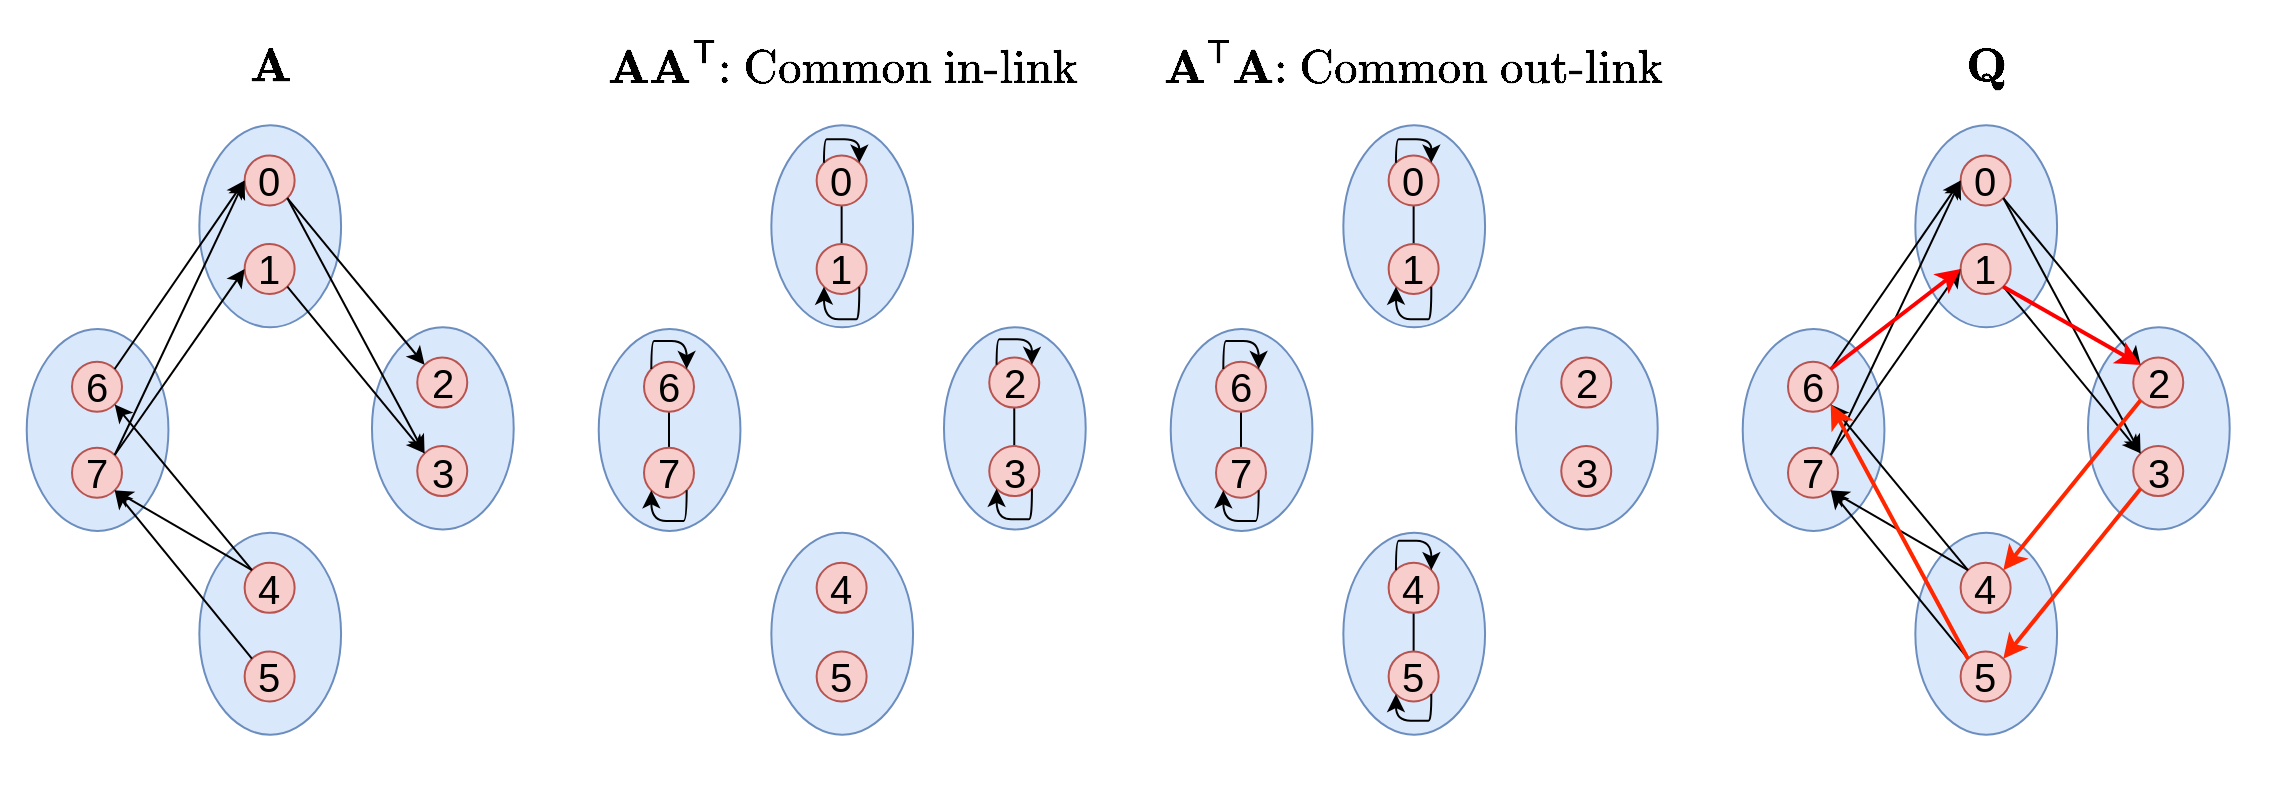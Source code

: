 <mxfile version="21.6.8" type="github">
  <diagram name="Page-1" id="w1v2pbCQFpZ6DE9W8kbo">
    <mxGraphModel dx="1466" dy="901" grid="1" gridSize="10" guides="1" tooltips="1" connect="1" arrows="1" fold="1" page="1" pageScale="1" pageWidth="1400" pageHeight="850" math="1" shadow="0">
      <root>
        <mxCell id="0" />
        <mxCell id="1" parent="0" />
        <mxCell id="zq6gwk42By_WQmrwpAdC-290" value="" style="rounded=0;whiteSpace=wrap;html=1;strokeColor=none;" vertex="1" parent="1">
          <mxGeometry x="69.79" y="30" width="1140" height="400" as="geometry" />
        </mxCell>
        <mxCell id="zq6gwk42By_WQmrwpAdC-293" value="" style="group" vertex="1" connectable="0" parent="1">
          <mxGeometry x="82" y="60" width="1115.59" height="340" as="geometry" />
        </mxCell>
        <mxCell id="zq6gwk42By_WQmrwpAdC-291" value="" style="group" vertex="1" connectable="0" parent="zq6gwk42By_WQmrwpAdC-293">
          <mxGeometry width="1115.59" height="340" as="geometry" />
        </mxCell>
        <mxCell id="zq6gwk42By_WQmrwpAdC-72" value="" style="group" vertex="1" connectable="0" parent="zq6gwk42By_WQmrwpAdC-291">
          <mxGeometry y="30" width="243.85" height="310" as="geometry" />
        </mxCell>
        <mxCell id="zq6gwk42By_WQmrwpAdC-155" value="" style="group" vertex="1" connectable="0" parent="zq6gwk42By_WQmrwpAdC-72">
          <mxGeometry x="0.361" y="103.674" width="243.489" height="101.853" as="geometry" />
        </mxCell>
        <mxCell id="zq6gwk42By_WQmrwpAdC-154" value="" style="group" vertex="1" connectable="0" parent="zq6gwk42By_WQmrwpAdC-155">
          <mxGeometry y="0.8" width="70.857" height="101.053" as="geometry" />
        </mxCell>
        <mxCell id="zq6gwk42By_WQmrwpAdC-10" value="" style="ellipse;whiteSpace=wrap;html=1;rotation=-90;fillColor=#dae8fc;strokeColor=#6c8ebf;" vertex="1" parent="zq6gwk42By_WQmrwpAdC-154">
          <mxGeometry x="-15.098" y="15.098" width="101.053" height="70.857" as="geometry" />
        </mxCell>
        <mxCell id="zq6gwk42By_WQmrwpAdC-11" value="6" style="ellipse;whiteSpace=wrap;html=1;aspect=fixed;fillColor=#f8cecc;strokeColor=#b85450;fontSize=20;" vertex="1" parent="zq6gwk42By_WQmrwpAdC-154">
          <mxGeometry x="22.638" y="16.371" width="25" height="25" as="geometry" />
        </mxCell>
        <mxCell id="zq6gwk42By_WQmrwpAdC-12" value="7" style="ellipse;whiteSpace=wrap;html=1;aspect=fixed;fillColor=#f8cecc;strokeColor=#b85450;fontSize=20;" vertex="1" parent="zq6gwk42By_WQmrwpAdC-154">
          <mxGeometry x="22.638" y="59.372" width="25" height="25" as="geometry" />
        </mxCell>
        <mxCell id="zq6gwk42By_WQmrwpAdC-152" value="" style="group" vertex="1" connectable="0" parent="zq6gwk42By_WQmrwpAdC-155">
          <mxGeometry x="172.632" width="70.857" height="101.053" as="geometry" />
        </mxCell>
        <mxCell id="zq6gwk42By_WQmrwpAdC-4" value="" style="ellipse;whiteSpace=wrap;html=1;rotation=-90;fillColor=#dae8fc;strokeColor=#6c8ebf;" vertex="1" parent="zq6gwk42By_WQmrwpAdC-152">
          <mxGeometry x="-15.098" y="15.098" width="101.053" height="70.857" as="geometry" />
        </mxCell>
        <mxCell id="zq6gwk42By_WQmrwpAdC-5" value="2" style="ellipse;whiteSpace=wrap;html=1;aspect=fixed;fillColor=#f8cecc;strokeColor=#b85450;fontSize=20;" vertex="1" parent="zq6gwk42By_WQmrwpAdC-152">
          <mxGeometry x="22.638" y="15.086" width="25" height="25" as="geometry" />
        </mxCell>
        <mxCell id="zq6gwk42By_WQmrwpAdC-6" value="3" style="ellipse;whiteSpace=wrap;html=1;aspect=fixed;fillColor=#f8cecc;strokeColor=#b85450;fontSize=20;" vertex="1" parent="zq6gwk42By_WQmrwpAdC-152">
          <mxGeometry x="22.638" y="59.372" width="25" height="25" as="geometry" />
        </mxCell>
        <mxCell id="zq6gwk42By_WQmrwpAdC-156" value="" style="group" vertex="1" connectable="0" parent="zq6gwk42By_WQmrwpAdC-72">
          <mxGeometry x="86.677" y="2.617" width="70.857" height="304.767" as="geometry" />
        </mxCell>
        <mxCell id="zq6gwk42By_WQmrwpAdC-151" value="" style="group" vertex="1" connectable="0" parent="zq6gwk42By_WQmrwpAdC-156">
          <mxGeometry width="70.857" height="101.053" as="geometry" />
        </mxCell>
        <mxCell id="zq6gwk42By_WQmrwpAdC-1" value="" style="ellipse;whiteSpace=wrap;html=1;rotation=-90;fillColor=#dae8fc;strokeColor=#6c8ebf;" vertex="1" parent="zq6gwk42By_WQmrwpAdC-151">
          <mxGeometry x="-15.098" y="15.098" width="101.053" height="70.857" as="geometry" />
        </mxCell>
        <mxCell id="zq6gwk42By_WQmrwpAdC-2" value="0" style="ellipse;whiteSpace=wrap;html=1;aspect=fixed;fillColor=#f8cecc;strokeColor=#b85450;fontSize=20;" vertex="1" parent="zq6gwk42By_WQmrwpAdC-151">
          <mxGeometry x="22.638" y="15.086" width="25" height="25" as="geometry" />
        </mxCell>
        <mxCell id="zq6gwk42By_WQmrwpAdC-3" value="1" style="ellipse;whiteSpace=wrap;html=1;aspect=fixed;fillColor=#f8cecc;strokeColor=#b85450;fontSize=20;" vertex="1" parent="zq6gwk42By_WQmrwpAdC-151">
          <mxGeometry x="22.638" y="59.372" width="25" height="25" as="geometry" />
        </mxCell>
        <mxCell id="zq6gwk42By_WQmrwpAdC-153" value="" style="group" vertex="1" connectable="0" parent="zq6gwk42By_WQmrwpAdC-156">
          <mxGeometry y="203.714" width="70.857" height="101.053" as="geometry" />
        </mxCell>
        <mxCell id="zq6gwk42By_WQmrwpAdC-7" value="" style="ellipse;whiteSpace=wrap;html=1;rotation=-90;fillColor=#dae8fc;strokeColor=#6c8ebf;" vertex="1" parent="zq6gwk42By_WQmrwpAdC-153">
          <mxGeometry x="-15.098" y="15.098" width="101.053" height="70.857" as="geometry" />
        </mxCell>
        <mxCell id="zq6gwk42By_WQmrwpAdC-8" value="4" style="ellipse;whiteSpace=wrap;html=1;aspect=fixed;fillColor=#f8cecc;strokeColor=#b85450;fontSize=20;" vertex="1" parent="zq6gwk42By_WQmrwpAdC-153">
          <mxGeometry x="22.638" y="15.086" width="25" height="25" as="geometry" />
        </mxCell>
        <mxCell id="zq6gwk42By_WQmrwpAdC-9" value="5" style="ellipse;whiteSpace=wrap;html=1;aspect=fixed;fillColor=#f8cecc;strokeColor=#b85450;fontSize=20;" vertex="1" parent="zq6gwk42By_WQmrwpAdC-153">
          <mxGeometry x="22.638" y="59.372" width="25" height="25" as="geometry" />
        </mxCell>
        <mxCell id="zq6gwk42By_WQmrwpAdC-23" style="rounded=0;orthogonalLoop=1;jettySize=auto;html=1;exitX=1;exitY=0;exitDx=0;exitDy=0;entryX=0;entryY=0.5;entryDx=0;entryDy=0;" edge="1" parent="zq6gwk42By_WQmrwpAdC-72" source="zq6gwk42By_WQmrwpAdC-11" target="zq6gwk42By_WQmrwpAdC-2">
          <mxGeometry relative="1" as="geometry" />
        </mxCell>
        <mxCell id="zq6gwk42By_WQmrwpAdC-24" style="rounded=0;orthogonalLoop=1;jettySize=auto;html=1;exitX=1;exitY=0;exitDx=0;exitDy=0;entryX=0;entryY=0.5;entryDx=0;entryDy=0;" edge="1" parent="zq6gwk42By_WQmrwpAdC-72" source="zq6gwk42By_WQmrwpAdC-12" target="zq6gwk42By_WQmrwpAdC-2">
          <mxGeometry relative="1" as="geometry" />
        </mxCell>
        <mxCell id="zq6gwk42By_WQmrwpAdC-25" style="rounded=0;orthogonalLoop=1;jettySize=auto;html=1;exitX=1;exitY=0;exitDx=0;exitDy=0;entryX=0;entryY=0.5;entryDx=0;entryDy=0;" edge="1" parent="zq6gwk42By_WQmrwpAdC-72" source="zq6gwk42By_WQmrwpAdC-12" target="zq6gwk42By_WQmrwpAdC-3">
          <mxGeometry relative="1" as="geometry" />
        </mxCell>
        <mxCell id="zq6gwk42By_WQmrwpAdC-13" style="rounded=0;orthogonalLoop=1;jettySize=auto;html=1;exitX=1;exitY=1;exitDx=0;exitDy=0;entryX=0;entryY=0;entryDx=0;entryDy=0;" edge="1" parent="zq6gwk42By_WQmrwpAdC-72" source="zq6gwk42By_WQmrwpAdC-2" target="zq6gwk42By_WQmrwpAdC-5">
          <mxGeometry relative="1" as="geometry" />
        </mxCell>
        <mxCell id="zq6gwk42By_WQmrwpAdC-14" style="rounded=0;orthogonalLoop=1;jettySize=auto;html=1;exitX=1;exitY=1;exitDx=0;exitDy=0;entryX=0;entryY=0;entryDx=0;entryDy=0;" edge="1" parent="zq6gwk42By_WQmrwpAdC-72" source="zq6gwk42By_WQmrwpAdC-2" target="zq6gwk42By_WQmrwpAdC-6">
          <mxGeometry relative="1" as="geometry" />
        </mxCell>
        <mxCell id="zq6gwk42By_WQmrwpAdC-17" style="rounded=0;orthogonalLoop=1;jettySize=auto;html=1;exitX=1;exitY=1;exitDx=0;exitDy=0;entryX=0;entryY=0;entryDx=0;entryDy=0;" edge="1" parent="zq6gwk42By_WQmrwpAdC-72" source="zq6gwk42By_WQmrwpAdC-3" target="zq6gwk42By_WQmrwpAdC-6">
          <mxGeometry relative="1" as="geometry">
            <mxPoint x="202.105" y="172.714" as="targetPoint" />
          </mxGeometry>
        </mxCell>
        <mxCell id="zq6gwk42By_WQmrwpAdC-20" style="rounded=0;orthogonalLoop=1;jettySize=auto;html=1;exitX=0;exitY=0;exitDx=0;exitDy=0;entryX=1;entryY=1;entryDx=0;entryDy=0;" edge="1" parent="zq6gwk42By_WQmrwpAdC-72" source="zq6gwk42By_WQmrwpAdC-8" target="zq6gwk42By_WQmrwpAdC-11">
          <mxGeometry relative="1" as="geometry" />
        </mxCell>
        <mxCell id="zq6gwk42By_WQmrwpAdC-21" style="rounded=0;orthogonalLoop=1;jettySize=auto;html=1;exitX=0;exitY=0;exitDx=0;exitDy=0;entryX=1;entryY=1;entryDx=0;entryDy=0;" edge="1" parent="zq6gwk42By_WQmrwpAdC-72" source="zq6gwk42By_WQmrwpAdC-8" target="zq6gwk42By_WQmrwpAdC-12">
          <mxGeometry relative="1" as="geometry" />
        </mxCell>
        <mxCell id="zq6gwk42By_WQmrwpAdC-22" style="rounded=0;orthogonalLoop=1;jettySize=auto;html=1;exitX=0;exitY=0;exitDx=0;exitDy=0;entryX=1;entryY=1;entryDx=0;entryDy=0;" edge="1" parent="zq6gwk42By_WQmrwpAdC-72" source="zq6gwk42By_WQmrwpAdC-9" target="zq6gwk42By_WQmrwpAdC-12">
          <mxGeometry relative="1" as="geometry" />
        </mxCell>
        <mxCell id="zq6gwk42By_WQmrwpAdC-254" value="$$\mathbf{A}$$&amp;nbsp;" style="text;html=1;strokeColor=none;fillColor=none;align=center;verticalAlign=middle;whiteSpace=wrap;rounded=0;fontSize=20;" vertex="1" parent="zq6gwk42By_WQmrwpAdC-291">
          <mxGeometry x="24.92" width="194" height="30" as="geometry" />
        </mxCell>
        <mxCell id="zq6gwk42By_WQmrwpAdC-157" value="" style="group" vertex="1" connectable="0" parent="zq6gwk42By_WQmrwpAdC-291">
          <mxGeometry x="286" y="30" width="243.85" height="310" as="geometry" />
        </mxCell>
        <mxCell id="zq6gwk42By_WQmrwpAdC-158" value="" style="group" vertex="1" connectable="0" parent="zq6gwk42By_WQmrwpAdC-157">
          <mxGeometry x="0.361" y="103.674" width="243.489" height="101.853" as="geometry" />
        </mxCell>
        <mxCell id="zq6gwk42By_WQmrwpAdC-159" value="" style="group" vertex="1" connectable="0" parent="zq6gwk42By_WQmrwpAdC-158">
          <mxGeometry y="0.8" width="70.857" height="101.053" as="geometry" />
        </mxCell>
        <mxCell id="zq6gwk42By_WQmrwpAdC-160" value="" style="ellipse;whiteSpace=wrap;html=1;rotation=-90;fillColor=#dae8fc;strokeColor=#6c8ebf;" vertex="1" parent="zq6gwk42By_WQmrwpAdC-159">
          <mxGeometry x="-15.098" y="15.098" width="101.053" height="70.857" as="geometry" />
        </mxCell>
        <mxCell id="zq6gwk42By_WQmrwpAdC-209" style="edgeStyle=orthogonalEdgeStyle;rounded=0;orthogonalLoop=1;jettySize=auto;html=1;exitX=0.5;exitY=1;exitDx=0;exitDy=0;entryX=0.5;entryY=0;entryDx=0;entryDy=0;startArrow=none;startFill=0;fontSize=20;endArrow=none;endFill=0;" edge="1" parent="zq6gwk42By_WQmrwpAdC-159" source="zq6gwk42By_WQmrwpAdC-161" target="zq6gwk42By_WQmrwpAdC-162">
          <mxGeometry relative="1" as="geometry" />
        </mxCell>
        <mxCell id="zq6gwk42By_WQmrwpAdC-161" value="6" style="ellipse;whiteSpace=wrap;html=1;aspect=fixed;fillColor=#f8cecc;strokeColor=#b85450;fontSize=20;" vertex="1" parent="zq6gwk42By_WQmrwpAdC-159">
          <mxGeometry x="22.638" y="16.371" width="25" height="25" as="geometry" />
        </mxCell>
        <mxCell id="zq6gwk42By_WQmrwpAdC-162" value="7" style="ellipse;whiteSpace=wrap;html=1;aspect=fixed;fillColor=#f8cecc;strokeColor=#b85450;fontSize=20;" vertex="1" parent="zq6gwk42By_WQmrwpAdC-159">
          <mxGeometry x="22.638" y="59.372" width="25" height="25" as="geometry" />
        </mxCell>
        <mxCell id="zq6gwk42By_WQmrwpAdC-215" style="edgeStyle=orthogonalEdgeStyle;rounded=0;orthogonalLoop=1;jettySize=auto;html=1;exitX=0;exitY=0;exitDx=0;exitDy=0;entryX=1;entryY=0;entryDx=0;entryDy=0;curved=1;" edge="1" parent="zq6gwk42By_WQmrwpAdC-159" source="zq6gwk42By_WQmrwpAdC-161" target="zq6gwk42By_WQmrwpAdC-161">
          <mxGeometry relative="1" as="geometry">
            <Array as="points">
              <mxPoint x="29" y="6" />
              <mxPoint x="41" y="6" />
            </Array>
          </mxGeometry>
        </mxCell>
        <mxCell id="zq6gwk42By_WQmrwpAdC-216" style="edgeStyle=orthogonalEdgeStyle;rounded=0;orthogonalLoop=1;jettySize=auto;html=1;exitX=1;exitY=1;exitDx=0;exitDy=0;entryX=0;entryY=1;entryDx=0;entryDy=0;curved=1;" edge="1" parent="zq6gwk42By_WQmrwpAdC-159" source="zq6gwk42By_WQmrwpAdC-162" target="zq6gwk42By_WQmrwpAdC-162">
          <mxGeometry relative="1" as="geometry">
            <Array as="points">
              <mxPoint x="41" y="96" />
              <mxPoint x="29" y="96" />
            </Array>
          </mxGeometry>
        </mxCell>
        <mxCell id="zq6gwk42By_WQmrwpAdC-163" value="" style="group" vertex="1" connectable="0" parent="zq6gwk42By_WQmrwpAdC-158">
          <mxGeometry x="172.632" width="70.857" height="101.053" as="geometry" />
        </mxCell>
        <mxCell id="zq6gwk42By_WQmrwpAdC-164" value="" style="ellipse;whiteSpace=wrap;html=1;rotation=-90;fillColor=#dae8fc;strokeColor=#6c8ebf;" vertex="1" parent="zq6gwk42By_WQmrwpAdC-163">
          <mxGeometry x="-15.098" y="15.098" width="101.053" height="70.857" as="geometry" />
        </mxCell>
        <mxCell id="zq6gwk42By_WQmrwpAdC-207" style="edgeStyle=orthogonalEdgeStyle;rounded=0;orthogonalLoop=1;jettySize=auto;html=1;exitX=0.5;exitY=1;exitDx=0;exitDy=0;entryX=0.5;entryY=0;entryDx=0;entryDy=0;startArrow=none;startFill=0;fontSize=20;endArrow=none;endFill=0;" edge="1" parent="zq6gwk42By_WQmrwpAdC-163" source="zq6gwk42By_WQmrwpAdC-165" target="zq6gwk42By_WQmrwpAdC-166">
          <mxGeometry relative="1" as="geometry" />
        </mxCell>
        <mxCell id="zq6gwk42By_WQmrwpAdC-165" value="2" style="ellipse;whiteSpace=wrap;html=1;aspect=fixed;fillColor=#f8cecc;strokeColor=#b85450;fontSize=20;" vertex="1" parent="zq6gwk42By_WQmrwpAdC-163">
          <mxGeometry x="22.638" y="15.086" width="25" height="25" as="geometry" />
        </mxCell>
        <mxCell id="zq6gwk42By_WQmrwpAdC-166" value="3" style="ellipse;whiteSpace=wrap;html=1;aspect=fixed;fillColor=#f8cecc;strokeColor=#b85450;fontSize=20;" vertex="1" parent="zq6gwk42By_WQmrwpAdC-163">
          <mxGeometry x="22.638" y="59.372" width="25" height="25" as="geometry" />
        </mxCell>
        <mxCell id="zq6gwk42By_WQmrwpAdC-213" style="edgeStyle=orthogonalEdgeStyle;rounded=0;orthogonalLoop=1;jettySize=auto;html=1;exitX=0;exitY=0;exitDx=0;exitDy=0;entryX=1;entryY=0;entryDx=0;entryDy=0;curved=1;" edge="1" parent="zq6gwk42By_WQmrwpAdC-163" source="zq6gwk42By_WQmrwpAdC-165" target="zq6gwk42By_WQmrwpAdC-165">
          <mxGeometry relative="1" as="geometry">
            <Array as="points">
              <mxPoint x="29" y="6" />
              <mxPoint x="41" y="6" />
            </Array>
          </mxGeometry>
        </mxCell>
        <mxCell id="zq6gwk42By_WQmrwpAdC-214" style="edgeStyle=orthogonalEdgeStyle;rounded=0;orthogonalLoop=1;jettySize=auto;html=1;exitX=1;exitY=1;exitDx=0;exitDy=0;entryX=0;entryY=1;entryDx=0;entryDy=0;curved=1;" edge="1" parent="zq6gwk42By_WQmrwpAdC-163" source="zq6gwk42By_WQmrwpAdC-166" target="zq6gwk42By_WQmrwpAdC-166">
          <mxGeometry relative="1" as="geometry">
            <Array as="points">
              <mxPoint x="41" y="96" />
              <mxPoint x="29" y="96" />
            </Array>
          </mxGeometry>
        </mxCell>
        <mxCell id="zq6gwk42By_WQmrwpAdC-167" value="" style="group" vertex="1" connectable="0" parent="zq6gwk42By_WQmrwpAdC-157">
          <mxGeometry x="86.677" y="2.617" width="70.857" height="304.767" as="geometry" />
        </mxCell>
        <mxCell id="zq6gwk42By_WQmrwpAdC-168" value="" style="group" vertex="1" connectable="0" parent="zq6gwk42By_WQmrwpAdC-167">
          <mxGeometry width="70.857" height="101.053" as="geometry" />
        </mxCell>
        <mxCell id="zq6gwk42By_WQmrwpAdC-169" value="" style="ellipse;whiteSpace=wrap;html=1;rotation=-90;fillColor=#dae8fc;strokeColor=#6c8ebf;" vertex="1" parent="zq6gwk42By_WQmrwpAdC-168">
          <mxGeometry x="-15.098" y="15.098" width="101.053" height="70.857" as="geometry" />
        </mxCell>
        <mxCell id="zq6gwk42By_WQmrwpAdC-206" style="edgeStyle=orthogonalEdgeStyle;rounded=0;orthogonalLoop=1;jettySize=auto;html=1;exitX=0.5;exitY=1;exitDx=0;exitDy=0;entryX=0.5;entryY=0;entryDx=0;entryDy=0;startArrow=none;startFill=0;fontSize=20;endArrow=none;endFill=0;" edge="1" parent="zq6gwk42By_WQmrwpAdC-168" source="zq6gwk42By_WQmrwpAdC-170" target="zq6gwk42By_WQmrwpAdC-171">
          <mxGeometry relative="1" as="geometry" />
        </mxCell>
        <mxCell id="zq6gwk42By_WQmrwpAdC-170" value="0" style="ellipse;whiteSpace=wrap;html=1;aspect=fixed;fillColor=#f8cecc;strokeColor=#b85450;fontSize=20;" vertex="1" parent="zq6gwk42By_WQmrwpAdC-168">
          <mxGeometry x="22.638" y="15.086" width="25" height="25" as="geometry" />
        </mxCell>
        <mxCell id="zq6gwk42By_WQmrwpAdC-171" value="1" style="ellipse;whiteSpace=wrap;html=1;aspect=fixed;fillColor=#f8cecc;strokeColor=#b85450;fontSize=20;" vertex="1" parent="zq6gwk42By_WQmrwpAdC-168">
          <mxGeometry x="22.638" y="59.372" width="25" height="25" as="geometry" />
        </mxCell>
        <mxCell id="zq6gwk42By_WQmrwpAdC-211" style="edgeStyle=orthogonalEdgeStyle;rounded=0;orthogonalLoop=1;jettySize=auto;html=1;exitX=0;exitY=0;exitDx=0;exitDy=0;entryX=1;entryY=0;entryDx=0;entryDy=0;curved=1;" edge="1" parent="zq6gwk42By_WQmrwpAdC-168" source="zq6gwk42By_WQmrwpAdC-170" target="zq6gwk42By_WQmrwpAdC-170">
          <mxGeometry relative="1" as="geometry">
            <Array as="points">
              <mxPoint x="29" y="7" />
              <mxPoint x="41" y="7" />
            </Array>
          </mxGeometry>
        </mxCell>
        <mxCell id="zq6gwk42By_WQmrwpAdC-212" style="edgeStyle=orthogonalEdgeStyle;rounded=0;orthogonalLoop=1;jettySize=auto;html=1;exitX=1;exitY=1;exitDx=0;exitDy=0;entryX=0;entryY=1;entryDx=0;entryDy=0;curved=1;" edge="1" parent="zq6gwk42By_WQmrwpAdC-168" source="zq6gwk42By_WQmrwpAdC-171" target="zq6gwk42By_WQmrwpAdC-171">
          <mxGeometry relative="1" as="geometry">
            <Array as="points">
              <mxPoint x="41" y="97" />
              <mxPoint x="29" y="97" />
            </Array>
          </mxGeometry>
        </mxCell>
        <mxCell id="zq6gwk42By_WQmrwpAdC-172" value="" style="group" vertex="1" connectable="0" parent="zq6gwk42By_WQmrwpAdC-167">
          <mxGeometry y="203.714" width="70.857" height="101.053" as="geometry" />
        </mxCell>
        <mxCell id="zq6gwk42By_WQmrwpAdC-173" value="" style="ellipse;whiteSpace=wrap;html=1;rotation=-90;fillColor=#dae8fc;strokeColor=#6c8ebf;" vertex="1" parent="zq6gwk42By_WQmrwpAdC-172">
          <mxGeometry x="-15.098" y="15.098" width="101.053" height="70.857" as="geometry" />
        </mxCell>
        <mxCell id="zq6gwk42By_WQmrwpAdC-174" value="4" style="ellipse;whiteSpace=wrap;html=1;aspect=fixed;fillColor=#f8cecc;strokeColor=#b85450;fontSize=20;" vertex="1" parent="zq6gwk42By_WQmrwpAdC-172">
          <mxGeometry x="22.638" y="15.086" width="25" height="25" as="geometry" />
        </mxCell>
        <mxCell id="zq6gwk42By_WQmrwpAdC-175" value="5" style="ellipse;whiteSpace=wrap;html=1;aspect=fixed;fillColor=#f8cecc;strokeColor=#b85450;fontSize=20;" vertex="1" parent="zq6gwk42By_WQmrwpAdC-172">
          <mxGeometry x="22.638" y="59.372" width="25" height="25" as="geometry" />
        </mxCell>
        <mxCell id="zq6gwk42By_WQmrwpAdC-219" value="" style="group" vertex="1" connectable="0" parent="zq6gwk42By_WQmrwpAdC-291">
          <mxGeometry x="572" y="30" width="243.85" height="310" as="geometry" />
        </mxCell>
        <mxCell id="zq6gwk42By_WQmrwpAdC-220" value="" style="group" vertex="1" connectable="0" parent="zq6gwk42By_WQmrwpAdC-219">
          <mxGeometry x="0.361" y="103.674" width="243.489" height="101.853" as="geometry" />
        </mxCell>
        <mxCell id="zq6gwk42By_WQmrwpAdC-221" value="" style="group" vertex="1" connectable="0" parent="zq6gwk42By_WQmrwpAdC-220">
          <mxGeometry y="0.8" width="70.857" height="101.053" as="geometry" />
        </mxCell>
        <mxCell id="zq6gwk42By_WQmrwpAdC-222" value="" style="ellipse;whiteSpace=wrap;html=1;rotation=-90;fillColor=#dae8fc;strokeColor=#6c8ebf;" vertex="1" parent="zq6gwk42By_WQmrwpAdC-221">
          <mxGeometry x="-15.098" y="15.098" width="101.053" height="70.857" as="geometry" />
        </mxCell>
        <mxCell id="zq6gwk42By_WQmrwpAdC-223" style="edgeStyle=orthogonalEdgeStyle;rounded=0;orthogonalLoop=1;jettySize=auto;html=1;exitX=0.5;exitY=1;exitDx=0;exitDy=0;entryX=0.5;entryY=0;entryDx=0;entryDy=0;startArrow=none;startFill=0;fontSize=20;endArrow=none;endFill=0;" edge="1" parent="zq6gwk42By_WQmrwpAdC-221" source="zq6gwk42By_WQmrwpAdC-224" target="zq6gwk42By_WQmrwpAdC-225">
          <mxGeometry relative="1" as="geometry" />
        </mxCell>
        <mxCell id="zq6gwk42By_WQmrwpAdC-224" value="6" style="ellipse;whiteSpace=wrap;html=1;aspect=fixed;fillColor=#f8cecc;strokeColor=#b85450;fontSize=20;" vertex="1" parent="zq6gwk42By_WQmrwpAdC-221">
          <mxGeometry x="22.638" y="16.371" width="25" height="25" as="geometry" />
        </mxCell>
        <mxCell id="zq6gwk42By_WQmrwpAdC-225" value="7" style="ellipse;whiteSpace=wrap;html=1;aspect=fixed;fillColor=#f8cecc;strokeColor=#b85450;fontSize=20;" vertex="1" parent="zq6gwk42By_WQmrwpAdC-221">
          <mxGeometry x="22.638" y="59.372" width="25" height="25" as="geometry" />
        </mxCell>
        <mxCell id="zq6gwk42By_WQmrwpAdC-226" style="edgeStyle=orthogonalEdgeStyle;rounded=0;orthogonalLoop=1;jettySize=auto;html=1;exitX=0;exitY=0;exitDx=0;exitDy=0;entryX=1;entryY=0;entryDx=0;entryDy=0;curved=1;" edge="1" parent="zq6gwk42By_WQmrwpAdC-221" source="zq6gwk42By_WQmrwpAdC-224" target="zq6gwk42By_WQmrwpAdC-224">
          <mxGeometry relative="1" as="geometry">
            <Array as="points">
              <mxPoint x="29" y="6" />
              <mxPoint x="41" y="6" />
            </Array>
          </mxGeometry>
        </mxCell>
        <mxCell id="zq6gwk42By_WQmrwpAdC-227" style="edgeStyle=orthogonalEdgeStyle;rounded=0;orthogonalLoop=1;jettySize=auto;html=1;exitX=1;exitY=1;exitDx=0;exitDy=0;entryX=0;entryY=1;entryDx=0;entryDy=0;curved=1;" edge="1" parent="zq6gwk42By_WQmrwpAdC-221" source="zq6gwk42By_WQmrwpAdC-225" target="zq6gwk42By_WQmrwpAdC-225">
          <mxGeometry relative="1" as="geometry">
            <Array as="points">
              <mxPoint x="41" y="96" />
              <mxPoint x="29" y="96" />
            </Array>
          </mxGeometry>
        </mxCell>
        <mxCell id="zq6gwk42By_WQmrwpAdC-228" value="" style="group" vertex="1" connectable="0" parent="zq6gwk42By_WQmrwpAdC-220">
          <mxGeometry x="172.632" width="70.857" height="101.053" as="geometry" />
        </mxCell>
        <mxCell id="zq6gwk42By_WQmrwpAdC-229" value="" style="ellipse;whiteSpace=wrap;html=1;rotation=-90;fillColor=#dae8fc;strokeColor=#6c8ebf;" vertex="1" parent="zq6gwk42By_WQmrwpAdC-228">
          <mxGeometry x="-15.098" y="15.098" width="101.053" height="70.857" as="geometry" />
        </mxCell>
        <mxCell id="zq6gwk42By_WQmrwpAdC-231" value="2" style="ellipse;whiteSpace=wrap;html=1;aspect=fixed;fillColor=#f8cecc;strokeColor=#b85450;fontSize=20;" vertex="1" parent="zq6gwk42By_WQmrwpAdC-228">
          <mxGeometry x="22.638" y="15.086" width="25" height="25" as="geometry" />
        </mxCell>
        <mxCell id="zq6gwk42By_WQmrwpAdC-232" value="3" style="ellipse;whiteSpace=wrap;html=1;aspect=fixed;fillColor=#f8cecc;strokeColor=#b85450;fontSize=20;" vertex="1" parent="zq6gwk42By_WQmrwpAdC-228">
          <mxGeometry x="22.638" y="59.372" width="25" height="25" as="geometry" />
        </mxCell>
        <mxCell id="zq6gwk42By_WQmrwpAdC-235" value="" style="group" vertex="1" connectable="0" parent="zq6gwk42By_WQmrwpAdC-219">
          <mxGeometry x="86.677" y="2.617" width="70.857" height="304.767" as="geometry" />
        </mxCell>
        <mxCell id="zq6gwk42By_WQmrwpAdC-236" value="" style="group" vertex="1" connectable="0" parent="zq6gwk42By_WQmrwpAdC-235">
          <mxGeometry width="70.857" height="101.053" as="geometry" />
        </mxCell>
        <mxCell id="zq6gwk42By_WQmrwpAdC-237" value="" style="ellipse;whiteSpace=wrap;html=1;rotation=-90;fillColor=#dae8fc;strokeColor=#6c8ebf;" vertex="1" parent="zq6gwk42By_WQmrwpAdC-236">
          <mxGeometry x="-15.098" y="15.098" width="101.053" height="70.857" as="geometry" />
        </mxCell>
        <mxCell id="zq6gwk42By_WQmrwpAdC-238" style="edgeStyle=orthogonalEdgeStyle;rounded=0;orthogonalLoop=1;jettySize=auto;html=1;exitX=0.5;exitY=1;exitDx=0;exitDy=0;entryX=0.5;entryY=0;entryDx=0;entryDy=0;startArrow=none;startFill=0;fontSize=20;endArrow=none;endFill=0;" edge="1" parent="zq6gwk42By_WQmrwpAdC-236" source="zq6gwk42By_WQmrwpAdC-239" target="zq6gwk42By_WQmrwpAdC-240">
          <mxGeometry relative="1" as="geometry" />
        </mxCell>
        <mxCell id="zq6gwk42By_WQmrwpAdC-239" value="0" style="ellipse;whiteSpace=wrap;html=1;aspect=fixed;fillColor=#f8cecc;strokeColor=#b85450;fontSize=20;" vertex="1" parent="zq6gwk42By_WQmrwpAdC-236">
          <mxGeometry x="22.638" y="15.086" width="25" height="25" as="geometry" />
        </mxCell>
        <mxCell id="zq6gwk42By_WQmrwpAdC-240" value="1" style="ellipse;whiteSpace=wrap;html=1;aspect=fixed;fillColor=#f8cecc;strokeColor=#b85450;fontSize=20;" vertex="1" parent="zq6gwk42By_WQmrwpAdC-236">
          <mxGeometry x="22.638" y="59.372" width="25" height="25" as="geometry" />
        </mxCell>
        <mxCell id="zq6gwk42By_WQmrwpAdC-241" style="edgeStyle=orthogonalEdgeStyle;rounded=0;orthogonalLoop=1;jettySize=auto;html=1;exitX=0;exitY=0;exitDx=0;exitDy=0;entryX=1;entryY=0;entryDx=0;entryDy=0;curved=1;" edge="1" parent="zq6gwk42By_WQmrwpAdC-236" source="zq6gwk42By_WQmrwpAdC-239" target="zq6gwk42By_WQmrwpAdC-239">
          <mxGeometry relative="1" as="geometry">
            <Array as="points">
              <mxPoint x="29" y="7" />
              <mxPoint x="41" y="7" />
            </Array>
          </mxGeometry>
        </mxCell>
        <mxCell id="zq6gwk42By_WQmrwpAdC-242" style="edgeStyle=orthogonalEdgeStyle;rounded=0;orthogonalLoop=1;jettySize=auto;html=1;exitX=1;exitY=1;exitDx=0;exitDy=0;entryX=0;entryY=1;entryDx=0;entryDy=0;curved=1;" edge="1" parent="zq6gwk42By_WQmrwpAdC-236" source="zq6gwk42By_WQmrwpAdC-240" target="zq6gwk42By_WQmrwpAdC-240">
          <mxGeometry relative="1" as="geometry">
            <Array as="points">
              <mxPoint x="41" y="97" />
              <mxPoint x="29" y="97" />
            </Array>
          </mxGeometry>
        </mxCell>
        <mxCell id="zq6gwk42By_WQmrwpAdC-243" value="" style="group" vertex="1" connectable="0" parent="zq6gwk42By_WQmrwpAdC-235">
          <mxGeometry y="203.714" width="70.857" height="101.053" as="geometry" />
        </mxCell>
        <mxCell id="zq6gwk42By_WQmrwpAdC-244" value="" style="ellipse;whiteSpace=wrap;html=1;rotation=-90;fillColor=#dae8fc;strokeColor=#6c8ebf;" vertex="1" parent="zq6gwk42By_WQmrwpAdC-243">
          <mxGeometry x="-15.098" y="15.098" width="101.053" height="70.857" as="geometry" />
        </mxCell>
        <mxCell id="zq6gwk42By_WQmrwpAdC-292" style="edgeStyle=orthogonalEdgeStyle;rounded=0;orthogonalLoop=1;jettySize=auto;html=1;exitX=0.5;exitY=1;exitDx=0;exitDy=0;entryX=0.5;entryY=0;entryDx=0;entryDy=0;endArrow=none;endFill=0;" edge="1" parent="zq6gwk42By_WQmrwpAdC-243" source="zq6gwk42By_WQmrwpAdC-245" target="zq6gwk42By_WQmrwpAdC-246">
          <mxGeometry relative="1" as="geometry" />
        </mxCell>
        <mxCell id="zq6gwk42By_WQmrwpAdC-245" value="4" style="ellipse;whiteSpace=wrap;html=1;aspect=fixed;fillColor=#f8cecc;strokeColor=#b85450;fontSize=20;" vertex="1" parent="zq6gwk42By_WQmrwpAdC-243">
          <mxGeometry x="22.638" y="15.086" width="25" height="25" as="geometry" />
        </mxCell>
        <mxCell id="zq6gwk42By_WQmrwpAdC-246" value="5" style="ellipse;whiteSpace=wrap;html=1;aspect=fixed;fillColor=#f8cecc;strokeColor=#b85450;fontSize=20;" vertex="1" parent="zq6gwk42By_WQmrwpAdC-243">
          <mxGeometry x="22.638" y="59.372" width="25" height="25" as="geometry" />
        </mxCell>
        <mxCell id="zq6gwk42By_WQmrwpAdC-247" style="edgeStyle=orthogonalEdgeStyle;rounded=0;orthogonalLoop=1;jettySize=auto;html=1;exitX=0;exitY=0;exitDx=0;exitDy=0;entryX=1;entryY=0;entryDx=0;entryDy=0;curved=1;" edge="1" parent="zq6gwk42By_WQmrwpAdC-243" source="zq6gwk42By_WQmrwpAdC-245" target="zq6gwk42By_WQmrwpAdC-245">
          <mxGeometry relative="1" as="geometry">
            <Array as="points">
              <mxPoint x="29" y="4" />
              <mxPoint x="41" y="4" />
            </Array>
          </mxGeometry>
        </mxCell>
        <mxCell id="zq6gwk42By_WQmrwpAdC-248" style="edgeStyle=orthogonalEdgeStyle;rounded=0;orthogonalLoop=1;jettySize=auto;html=1;exitX=1;exitY=1;exitDx=0;exitDy=0;entryX=0;entryY=1;entryDx=0;entryDy=0;curved=1;" edge="1" parent="zq6gwk42By_WQmrwpAdC-243" source="zq6gwk42By_WQmrwpAdC-246" target="zq6gwk42By_WQmrwpAdC-246">
          <mxGeometry relative="1" as="geometry">
            <Array as="points">
              <mxPoint x="41" y="94" />
              <mxPoint x="29" y="94" />
            </Array>
          </mxGeometry>
        </mxCell>
        <mxCell id="zq6gwk42By_WQmrwpAdC-251" value="$$\mathbf{A}\mathbf{A}^\mathsf{T}\text{: Common in-link}$$&amp;nbsp;" style="text;html=1;strokeColor=none;fillColor=none;align=center;verticalAlign=middle;whiteSpace=wrap;rounded=0;fontSize=20;" vertex="1" parent="zq6gwk42By_WQmrwpAdC-291">
          <mxGeometry x="310.92" width="194" height="30" as="geometry" />
        </mxCell>
        <mxCell id="zq6gwk42By_WQmrwpAdC-253" value="$$\mathbf{A}^\mathsf{T}&lt;br&gt;\mathbf{A}\text{: Common out-link}$$&amp;nbsp;" style="text;html=1;strokeColor=none;fillColor=none;align=center;verticalAlign=middle;whiteSpace=wrap;rounded=0;fontSize=20;" vertex="1" parent="zq6gwk42By_WQmrwpAdC-291">
          <mxGeometry x="596.92" width="194" height="30" as="geometry" />
        </mxCell>
        <mxCell id="zq6gwk42By_WQmrwpAdC-255" value="" style="group" vertex="1" connectable="0" parent="zq6gwk42By_WQmrwpAdC-291">
          <mxGeometry x="858" y="30" width="243.85" height="310" as="geometry" />
        </mxCell>
        <mxCell id="zq6gwk42By_WQmrwpAdC-256" value="" style="group" vertex="1" connectable="0" parent="zq6gwk42By_WQmrwpAdC-255">
          <mxGeometry x="0.361" y="103.674" width="243.489" height="101.853" as="geometry" />
        </mxCell>
        <mxCell id="zq6gwk42By_WQmrwpAdC-257" value="" style="group" vertex="1" connectable="0" parent="zq6gwk42By_WQmrwpAdC-256">
          <mxGeometry y="0.8" width="70.857" height="101.053" as="geometry" />
        </mxCell>
        <mxCell id="zq6gwk42By_WQmrwpAdC-258" value="" style="ellipse;whiteSpace=wrap;html=1;rotation=-90;fillColor=#dae8fc;strokeColor=#6c8ebf;" vertex="1" parent="zq6gwk42By_WQmrwpAdC-257">
          <mxGeometry x="-15.098" y="15.098" width="101.053" height="70.857" as="geometry" />
        </mxCell>
        <mxCell id="zq6gwk42By_WQmrwpAdC-259" value="6" style="ellipse;whiteSpace=wrap;html=1;aspect=fixed;fillColor=#f8cecc;strokeColor=#b85450;fontSize=20;" vertex="1" parent="zq6gwk42By_WQmrwpAdC-257">
          <mxGeometry x="22.638" y="16.371" width="25" height="25" as="geometry" />
        </mxCell>
        <mxCell id="zq6gwk42By_WQmrwpAdC-260" value="7" style="ellipse;whiteSpace=wrap;html=1;aspect=fixed;fillColor=#f8cecc;strokeColor=#b85450;fontSize=20;" vertex="1" parent="zq6gwk42By_WQmrwpAdC-257">
          <mxGeometry x="22.638" y="59.372" width="25" height="25" as="geometry" />
        </mxCell>
        <mxCell id="zq6gwk42By_WQmrwpAdC-261" value="" style="group" vertex="1" connectable="0" parent="zq6gwk42By_WQmrwpAdC-256">
          <mxGeometry x="172.632" width="70.857" height="101.053" as="geometry" />
        </mxCell>
        <mxCell id="zq6gwk42By_WQmrwpAdC-262" value="" style="ellipse;whiteSpace=wrap;html=1;rotation=-90;fillColor=#dae8fc;strokeColor=#6c8ebf;" vertex="1" parent="zq6gwk42By_WQmrwpAdC-261">
          <mxGeometry x="-15.098" y="15.098" width="101.053" height="70.857" as="geometry" />
        </mxCell>
        <mxCell id="zq6gwk42By_WQmrwpAdC-263" value="2" style="ellipse;whiteSpace=wrap;html=1;aspect=fixed;fillColor=#f8cecc;strokeColor=#b85450;fontSize=20;" vertex="1" parent="zq6gwk42By_WQmrwpAdC-261">
          <mxGeometry x="22.638" y="15.086" width="25" height="25" as="geometry" />
        </mxCell>
        <mxCell id="zq6gwk42By_WQmrwpAdC-264" value="3" style="ellipse;whiteSpace=wrap;html=1;aspect=fixed;fillColor=#f8cecc;strokeColor=#b85450;fontSize=20;" vertex="1" parent="zq6gwk42By_WQmrwpAdC-261">
          <mxGeometry x="22.638" y="59.372" width="25" height="25" as="geometry" />
        </mxCell>
        <mxCell id="zq6gwk42By_WQmrwpAdC-265" value="" style="group" vertex="1" connectable="0" parent="zq6gwk42By_WQmrwpAdC-255">
          <mxGeometry x="86.677" y="2.617" width="70.857" height="304.767" as="geometry" />
        </mxCell>
        <mxCell id="zq6gwk42By_WQmrwpAdC-266" value="" style="group" vertex="1" connectable="0" parent="zq6gwk42By_WQmrwpAdC-265">
          <mxGeometry width="70.857" height="101.053" as="geometry" />
        </mxCell>
        <mxCell id="zq6gwk42By_WQmrwpAdC-267" value="" style="ellipse;whiteSpace=wrap;html=1;rotation=-90;fillColor=#dae8fc;strokeColor=#6c8ebf;" vertex="1" parent="zq6gwk42By_WQmrwpAdC-266">
          <mxGeometry x="-15.098" y="15.098" width="101.053" height="70.857" as="geometry" />
        </mxCell>
        <mxCell id="zq6gwk42By_WQmrwpAdC-268" value="0" style="ellipse;whiteSpace=wrap;html=1;aspect=fixed;fillColor=#f8cecc;strokeColor=#b85450;fontSize=20;" vertex="1" parent="zq6gwk42By_WQmrwpAdC-266">
          <mxGeometry x="22.638" y="15.086" width="25" height="25" as="geometry" />
        </mxCell>
        <mxCell id="zq6gwk42By_WQmrwpAdC-269" value="1" style="ellipse;whiteSpace=wrap;html=1;aspect=fixed;fillColor=#f8cecc;strokeColor=#b85450;fontSize=20;" vertex="1" parent="zq6gwk42By_WQmrwpAdC-266">
          <mxGeometry x="22.638" y="59.372" width="25" height="25" as="geometry" />
        </mxCell>
        <mxCell id="zq6gwk42By_WQmrwpAdC-270" value="" style="group" vertex="1" connectable="0" parent="zq6gwk42By_WQmrwpAdC-265">
          <mxGeometry y="203.714" width="70.857" height="101.053" as="geometry" />
        </mxCell>
        <mxCell id="zq6gwk42By_WQmrwpAdC-271" value="" style="ellipse;whiteSpace=wrap;html=1;rotation=-90;fillColor=#dae8fc;strokeColor=#6c8ebf;" vertex="1" parent="zq6gwk42By_WQmrwpAdC-270">
          <mxGeometry x="-15.098" y="15.098" width="101.053" height="70.857" as="geometry" />
        </mxCell>
        <mxCell id="zq6gwk42By_WQmrwpAdC-272" value="4" style="ellipse;whiteSpace=wrap;html=1;aspect=fixed;fillColor=#f8cecc;strokeColor=#b85450;fontSize=20;" vertex="1" parent="zq6gwk42By_WQmrwpAdC-270">
          <mxGeometry x="22.638" y="15.086" width="25" height="25" as="geometry" />
        </mxCell>
        <mxCell id="zq6gwk42By_WQmrwpAdC-273" value="5" style="ellipse;whiteSpace=wrap;html=1;aspect=fixed;fillColor=#f8cecc;strokeColor=#b85450;fontSize=20;" vertex="1" parent="zq6gwk42By_WQmrwpAdC-270">
          <mxGeometry x="22.638" y="59.372" width="25" height="25" as="geometry" />
        </mxCell>
        <mxCell id="zq6gwk42By_WQmrwpAdC-274" style="rounded=0;orthogonalLoop=1;jettySize=auto;html=1;exitX=1;exitY=0;exitDx=0;exitDy=0;entryX=0;entryY=0.5;entryDx=0;entryDy=0;" edge="1" parent="zq6gwk42By_WQmrwpAdC-255" source="zq6gwk42By_WQmrwpAdC-259" target="zq6gwk42By_WQmrwpAdC-268">
          <mxGeometry relative="1" as="geometry" />
        </mxCell>
        <mxCell id="zq6gwk42By_WQmrwpAdC-275" style="rounded=0;orthogonalLoop=1;jettySize=auto;html=1;exitX=1;exitY=0;exitDx=0;exitDy=0;entryX=0;entryY=0.5;entryDx=0;entryDy=0;" edge="1" parent="zq6gwk42By_WQmrwpAdC-255" source="zq6gwk42By_WQmrwpAdC-260" target="zq6gwk42By_WQmrwpAdC-268">
          <mxGeometry relative="1" as="geometry" />
        </mxCell>
        <mxCell id="zq6gwk42By_WQmrwpAdC-276" style="rounded=0;orthogonalLoop=1;jettySize=auto;html=1;exitX=1;exitY=0;exitDx=0;exitDy=0;entryX=0;entryY=0.5;entryDx=0;entryDy=0;" edge="1" parent="zq6gwk42By_WQmrwpAdC-255" source="zq6gwk42By_WQmrwpAdC-260" target="zq6gwk42By_WQmrwpAdC-269">
          <mxGeometry relative="1" as="geometry" />
        </mxCell>
        <mxCell id="zq6gwk42By_WQmrwpAdC-277" style="rounded=0;orthogonalLoop=1;jettySize=auto;html=1;exitX=1;exitY=1;exitDx=0;exitDy=0;entryX=0;entryY=0;entryDx=0;entryDy=0;" edge="1" parent="zq6gwk42By_WQmrwpAdC-255" source="zq6gwk42By_WQmrwpAdC-268" target="zq6gwk42By_WQmrwpAdC-263">
          <mxGeometry relative="1" as="geometry" />
        </mxCell>
        <mxCell id="zq6gwk42By_WQmrwpAdC-278" style="rounded=0;orthogonalLoop=1;jettySize=auto;html=1;exitX=1;exitY=1;exitDx=0;exitDy=0;entryX=0;entryY=0;entryDx=0;entryDy=0;" edge="1" parent="zq6gwk42By_WQmrwpAdC-255" source="zq6gwk42By_WQmrwpAdC-268" target="zq6gwk42By_WQmrwpAdC-264">
          <mxGeometry relative="1" as="geometry" />
        </mxCell>
        <mxCell id="zq6gwk42By_WQmrwpAdC-279" style="rounded=0;orthogonalLoop=1;jettySize=auto;html=1;exitX=1;exitY=1;exitDx=0;exitDy=0;entryX=0;entryY=0;entryDx=0;entryDy=0;" edge="1" parent="zq6gwk42By_WQmrwpAdC-255" source="zq6gwk42By_WQmrwpAdC-269" target="zq6gwk42By_WQmrwpAdC-264">
          <mxGeometry relative="1" as="geometry">
            <mxPoint x="202.105" y="172.714" as="targetPoint" />
          </mxGeometry>
        </mxCell>
        <mxCell id="zq6gwk42By_WQmrwpAdC-280" style="rounded=0;orthogonalLoop=1;jettySize=auto;html=1;exitX=0;exitY=1;exitDx=0;exitDy=0;entryX=1;entryY=0;entryDx=0;entryDy=0;strokeColor=#ff2600;strokeWidth=2;" edge="1" parent="zq6gwk42By_WQmrwpAdC-255" source="zq6gwk42By_WQmrwpAdC-264" target="zq6gwk42By_WQmrwpAdC-273">
          <mxGeometry relative="1" as="geometry" />
        </mxCell>
        <mxCell id="zq6gwk42By_WQmrwpAdC-281" style="rounded=0;orthogonalLoop=1;jettySize=auto;html=1;exitX=0;exitY=1;exitDx=0;exitDy=0;entryX=1;entryY=0;entryDx=0;entryDy=0;strokeColor=#ff2600;strokeWidth=2;" edge="1" parent="zq6gwk42By_WQmrwpAdC-255" source="zq6gwk42By_WQmrwpAdC-263" target="zq6gwk42By_WQmrwpAdC-272">
          <mxGeometry relative="1" as="geometry" />
        </mxCell>
        <mxCell id="zq6gwk42By_WQmrwpAdC-282" style="rounded=0;orthogonalLoop=1;jettySize=auto;html=1;exitX=0;exitY=0;exitDx=0;exitDy=0;entryX=1;entryY=1;entryDx=0;entryDy=0;" edge="1" parent="zq6gwk42By_WQmrwpAdC-255" source="zq6gwk42By_WQmrwpAdC-272" target="zq6gwk42By_WQmrwpAdC-259">
          <mxGeometry relative="1" as="geometry" />
        </mxCell>
        <mxCell id="zq6gwk42By_WQmrwpAdC-283" style="rounded=0;orthogonalLoop=1;jettySize=auto;html=1;exitX=0;exitY=0;exitDx=0;exitDy=0;entryX=1;entryY=1;entryDx=0;entryDy=0;" edge="1" parent="zq6gwk42By_WQmrwpAdC-255" source="zq6gwk42By_WQmrwpAdC-272" target="zq6gwk42By_WQmrwpAdC-260">
          <mxGeometry relative="1" as="geometry" />
        </mxCell>
        <mxCell id="zq6gwk42By_WQmrwpAdC-284" style="rounded=0;orthogonalLoop=1;jettySize=auto;html=1;exitX=0;exitY=0;exitDx=0;exitDy=0;entryX=1;entryY=1;entryDx=0;entryDy=0;" edge="1" parent="zq6gwk42By_WQmrwpAdC-255" source="zq6gwk42By_WQmrwpAdC-273" target="zq6gwk42By_WQmrwpAdC-260">
          <mxGeometry relative="1" as="geometry" />
        </mxCell>
        <mxCell id="zq6gwk42By_WQmrwpAdC-285" style="rounded=0;orthogonalLoop=1;jettySize=auto;html=1;exitX=0;exitY=0;exitDx=0;exitDy=0;entryX=1;entryY=1;entryDx=0;entryDy=0;strokeColor=#ff2600;strokeWidth=2;" edge="1" parent="zq6gwk42By_WQmrwpAdC-255" source="zq6gwk42By_WQmrwpAdC-273" target="zq6gwk42By_WQmrwpAdC-259">
          <mxGeometry relative="1" as="geometry" />
        </mxCell>
        <mxCell id="zq6gwk42By_WQmrwpAdC-286" style="rounded=0;orthogonalLoop=1;jettySize=auto;html=1;exitX=1;exitY=0;exitDx=0;exitDy=0;entryX=0;entryY=0.5;entryDx=0;entryDy=0;strokeColor=#FF0000;strokeWidth=2;" edge="1" parent="zq6gwk42By_WQmrwpAdC-255" source="zq6gwk42By_WQmrwpAdC-259" target="zq6gwk42By_WQmrwpAdC-269">
          <mxGeometry relative="1" as="geometry" />
        </mxCell>
        <mxCell id="zq6gwk42By_WQmrwpAdC-287" style="rounded=0;orthogonalLoop=1;jettySize=auto;html=1;entryX=0;entryY=0;entryDx=0;entryDy=0;strokeColor=#FF0000;strokeWidth=2;exitX=1;exitY=1;exitDx=0;exitDy=0;" edge="1" parent="zq6gwk42By_WQmrwpAdC-255" source="zq6gwk42By_WQmrwpAdC-269" target="zq6gwk42By_WQmrwpAdC-263">
          <mxGeometry relative="1" as="geometry">
            <mxPoint x="147" y="-80" as="sourcePoint" />
          </mxGeometry>
        </mxCell>
        <mxCell id="zq6gwk42By_WQmrwpAdC-289" value="$$\mathbf{Q}$$&amp;nbsp;" style="text;html=1;strokeColor=none;fillColor=none;align=center;verticalAlign=middle;whiteSpace=wrap;rounded=0;fontSize=20;" vertex="1" parent="zq6gwk42By_WQmrwpAdC-293">
          <mxGeometry x="882.92" width="194" height="30" as="geometry" />
        </mxCell>
      </root>
    </mxGraphModel>
  </diagram>
</mxfile>
